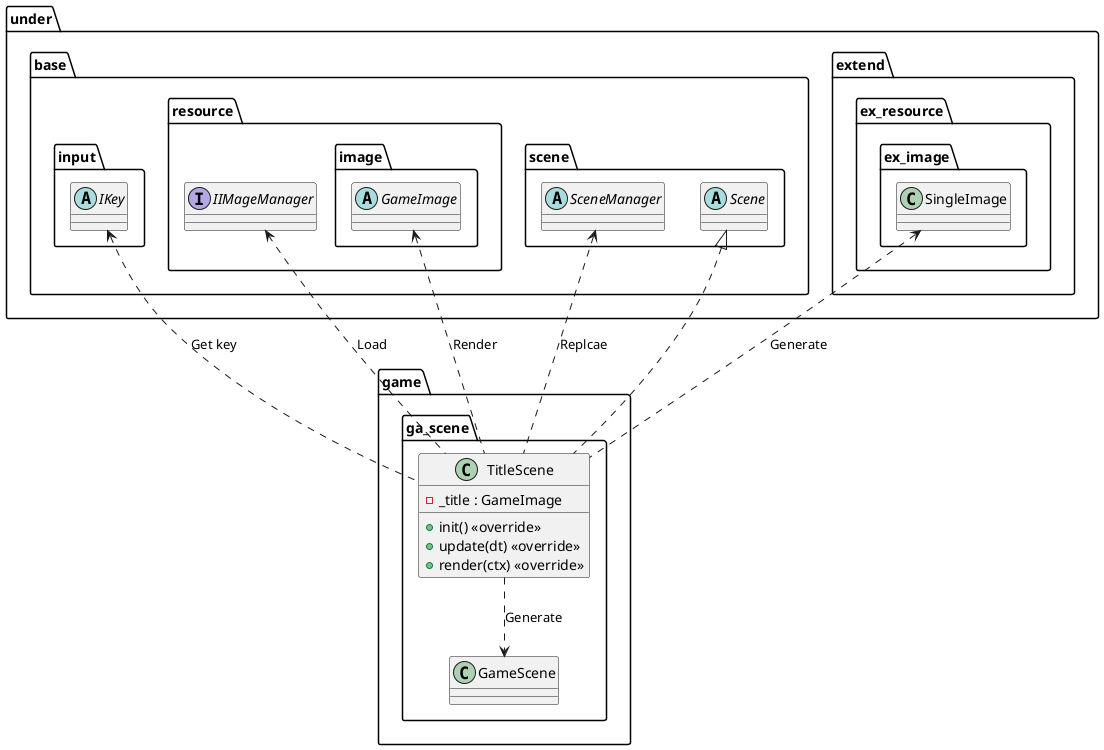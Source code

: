 @startuml SceneTitle

package game {
    package ga_scene {
        class TitleScene {
            -_title : GameImage
            +init() <<override>>
            +update(dt) <<override>>
            +render(ctx) <<override>>
        }
    }
}

package under {
    package base {
        package input {
            abstract IKey
        }
        package resource {
            interface IIMageManager
            package image {
                abstract GameImage
            }
        }
        package scene {
            abstract SceneManager
            abstract Scene
        }
    }

    package extend {
        package ex_resource {
            package ex_image {
                class SingleImage
            }
        }
    }
}

package game {
    package ga_scene {
        class GameScene
    }
}

SingleImage <..TitleScene : Generate
IIMageManager <.. TitleScene : Load
IKey <.. TitleScene : Get key
SceneManager <.. TitleScene : Replcae
GameImage <.. TitleScene : Render
TitleScene ..> GameScene : Generate

Scene <|.. TitleScene

@enduml
